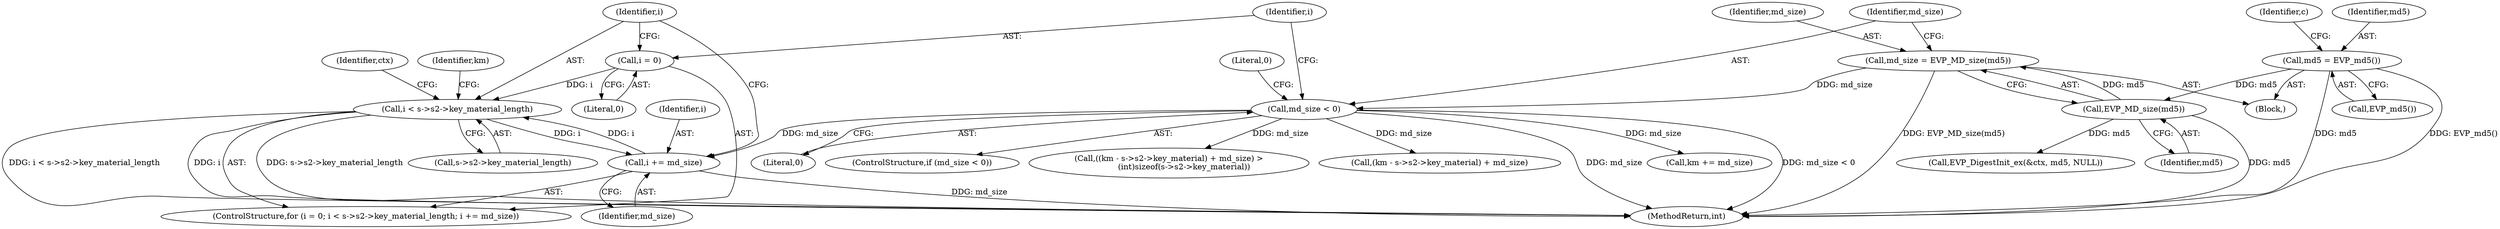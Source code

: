 digraph "0_openssl_86f8fb0e344d62454f8daf3e15236b2b59210756@pointer" {
"1000174" [label="(Call,i < s->s2->key_material_length)"];
"1000181" [label="(Call,i += md_size)"];
"1000165" [label="(Call,md_size < 0)"];
"1000160" [label="(Call,md_size = EVP_MD_size(md5))"];
"1000162" [label="(Call,EVP_MD_size(md5))"];
"1000114" [label="(Call,md5 = EVP_md5())"];
"1000174" [label="(Call,i < s->s2->key_material_length)"];
"1000171" [label="(Call,i = 0)"];
"1000171" [label="(Call,i = 0)"];
"1000176" [label="(Call,s->s2->key_material_length)"];
"1000160" [label="(Call,md_size = EVP_MD_size(md5))"];
"1000162" [label="(Call,EVP_MD_size(md5))"];
"1000167" [label="(Literal,0)"];
"1000295" [label="(Identifier,ctx)"];
"1000165" [label="(Call,md_size < 0)"];
"1000164" [label="(ControlStructure,if (md_size < 0))"];
"1000189" [label="(Identifier,km)"];
"1000175" [label="(Identifier,i)"];
"1000119" [label="(Identifier,c)"];
"1000210" [label="(Call,EVP_DigestInit_ex(&ctx, md5, NULL))"];
"1000182" [label="(Identifier,i)"];
"1000114" [label="(Call,md5 = EVP_md5())"];
"1000170" [label="(ControlStructure,for (i = 0; i < s->s2->key_material_length; i += md_size))"];
"1000161" [label="(Identifier,md_size)"];
"1000186" [label="(Call,((km - s->s2->key_material) + md_size) >\n            (int)sizeof(s->s2->key_material))"];
"1000163" [label="(Identifier,md5)"];
"1000115" [label="(Identifier,md5)"];
"1000166" [label="(Identifier,md_size)"];
"1000104" [label="(Block,)"];
"1000187" [label="(Call,(km - s->s2->key_material) + md_size)"];
"1000116" [label="(Call,EVP_md5())"];
"1000183" [label="(Identifier,md_size)"];
"1000173" [label="(Literal,0)"];
"1000298" [label="(MethodReturn,int)"];
"1000169" [label="(Literal,0)"];
"1000172" [label="(Identifier,i)"];
"1000290" [label="(Call,km += md_size)"];
"1000181" [label="(Call,i += md_size)"];
"1000174" [label="(Call,i < s->s2->key_material_length)"];
"1000174" -> "1000170"  [label="AST: "];
"1000174" -> "1000176"  [label="CFG: "];
"1000175" -> "1000174"  [label="AST: "];
"1000176" -> "1000174"  [label="AST: "];
"1000189" -> "1000174"  [label="CFG: "];
"1000295" -> "1000174"  [label="CFG: "];
"1000174" -> "1000298"  [label="DDG: s->s2->key_material_length"];
"1000174" -> "1000298"  [label="DDG: i < s->s2->key_material_length"];
"1000174" -> "1000298"  [label="DDG: i"];
"1000181" -> "1000174"  [label="DDG: i"];
"1000171" -> "1000174"  [label="DDG: i"];
"1000174" -> "1000181"  [label="DDG: i"];
"1000181" -> "1000170"  [label="AST: "];
"1000181" -> "1000183"  [label="CFG: "];
"1000182" -> "1000181"  [label="AST: "];
"1000183" -> "1000181"  [label="AST: "];
"1000175" -> "1000181"  [label="CFG: "];
"1000181" -> "1000298"  [label="DDG: md_size"];
"1000165" -> "1000181"  [label="DDG: md_size"];
"1000165" -> "1000164"  [label="AST: "];
"1000165" -> "1000167"  [label="CFG: "];
"1000166" -> "1000165"  [label="AST: "];
"1000167" -> "1000165"  [label="AST: "];
"1000169" -> "1000165"  [label="CFG: "];
"1000172" -> "1000165"  [label="CFG: "];
"1000165" -> "1000298"  [label="DDG: md_size"];
"1000165" -> "1000298"  [label="DDG: md_size < 0"];
"1000160" -> "1000165"  [label="DDG: md_size"];
"1000165" -> "1000186"  [label="DDG: md_size"];
"1000165" -> "1000187"  [label="DDG: md_size"];
"1000165" -> "1000290"  [label="DDG: md_size"];
"1000160" -> "1000104"  [label="AST: "];
"1000160" -> "1000162"  [label="CFG: "];
"1000161" -> "1000160"  [label="AST: "];
"1000162" -> "1000160"  [label="AST: "];
"1000166" -> "1000160"  [label="CFG: "];
"1000160" -> "1000298"  [label="DDG: EVP_MD_size(md5)"];
"1000162" -> "1000160"  [label="DDG: md5"];
"1000162" -> "1000163"  [label="CFG: "];
"1000163" -> "1000162"  [label="AST: "];
"1000162" -> "1000298"  [label="DDG: md5"];
"1000114" -> "1000162"  [label="DDG: md5"];
"1000162" -> "1000210"  [label="DDG: md5"];
"1000114" -> "1000104"  [label="AST: "];
"1000114" -> "1000116"  [label="CFG: "];
"1000115" -> "1000114"  [label="AST: "];
"1000116" -> "1000114"  [label="AST: "];
"1000119" -> "1000114"  [label="CFG: "];
"1000114" -> "1000298"  [label="DDG: md5"];
"1000114" -> "1000298"  [label="DDG: EVP_md5()"];
"1000171" -> "1000170"  [label="AST: "];
"1000171" -> "1000173"  [label="CFG: "];
"1000172" -> "1000171"  [label="AST: "];
"1000173" -> "1000171"  [label="AST: "];
"1000175" -> "1000171"  [label="CFG: "];
}
